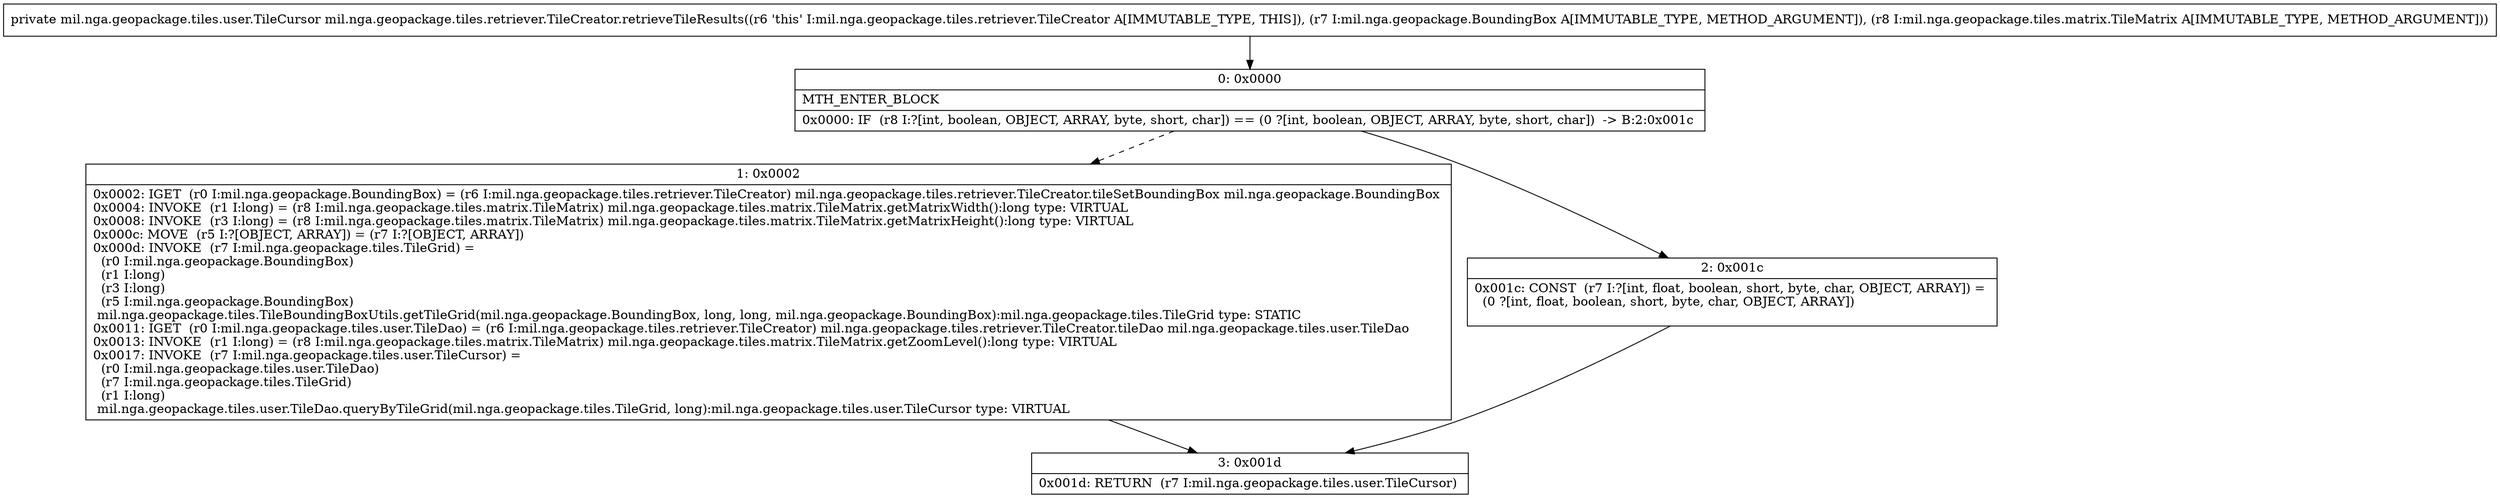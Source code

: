 digraph "CFG formil.nga.geopackage.tiles.retriever.TileCreator.retrieveTileResults(Lmil\/nga\/geopackage\/BoundingBox;Lmil\/nga\/geopackage\/tiles\/matrix\/TileMatrix;)Lmil\/nga\/geopackage\/tiles\/user\/TileCursor;" {
Node_0 [shape=record,label="{0\:\ 0x0000|MTH_ENTER_BLOCK\l|0x0000: IF  (r8 I:?[int, boolean, OBJECT, ARRAY, byte, short, char]) == (0 ?[int, boolean, OBJECT, ARRAY, byte, short, char])  \-\> B:2:0x001c \l}"];
Node_1 [shape=record,label="{1\:\ 0x0002|0x0002: IGET  (r0 I:mil.nga.geopackage.BoundingBox) = (r6 I:mil.nga.geopackage.tiles.retriever.TileCreator) mil.nga.geopackage.tiles.retriever.TileCreator.tileSetBoundingBox mil.nga.geopackage.BoundingBox \l0x0004: INVOKE  (r1 I:long) = (r8 I:mil.nga.geopackage.tiles.matrix.TileMatrix) mil.nga.geopackage.tiles.matrix.TileMatrix.getMatrixWidth():long type: VIRTUAL \l0x0008: INVOKE  (r3 I:long) = (r8 I:mil.nga.geopackage.tiles.matrix.TileMatrix) mil.nga.geopackage.tiles.matrix.TileMatrix.getMatrixHeight():long type: VIRTUAL \l0x000c: MOVE  (r5 I:?[OBJECT, ARRAY]) = (r7 I:?[OBJECT, ARRAY]) \l0x000d: INVOKE  (r7 I:mil.nga.geopackage.tiles.TileGrid) = \l  (r0 I:mil.nga.geopackage.BoundingBox)\l  (r1 I:long)\l  (r3 I:long)\l  (r5 I:mil.nga.geopackage.BoundingBox)\l mil.nga.geopackage.tiles.TileBoundingBoxUtils.getTileGrid(mil.nga.geopackage.BoundingBox, long, long, mil.nga.geopackage.BoundingBox):mil.nga.geopackage.tiles.TileGrid type: STATIC \l0x0011: IGET  (r0 I:mil.nga.geopackage.tiles.user.TileDao) = (r6 I:mil.nga.geopackage.tiles.retriever.TileCreator) mil.nga.geopackage.tiles.retriever.TileCreator.tileDao mil.nga.geopackage.tiles.user.TileDao \l0x0013: INVOKE  (r1 I:long) = (r8 I:mil.nga.geopackage.tiles.matrix.TileMatrix) mil.nga.geopackage.tiles.matrix.TileMatrix.getZoomLevel():long type: VIRTUAL \l0x0017: INVOKE  (r7 I:mil.nga.geopackage.tiles.user.TileCursor) = \l  (r0 I:mil.nga.geopackage.tiles.user.TileDao)\l  (r7 I:mil.nga.geopackage.tiles.TileGrid)\l  (r1 I:long)\l mil.nga.geopackage.tiles.user.TileDao.queryByTileGrid(mil.nga.geopackage.tiles.TileGrid, long):mil.nga.geopackage.tiles.user.TileCursor type: VIRTUAL \l}"];
Node_2 [shape=record,label="{2\:\ 0x001c|0x001c: CONST  (r7 I:?[int, float, boolean, short, byte, char, OBJECT, ARRAY]) = \l  (0 ?[int, float, boolean, short, byte, char, OBJECT, ARRAY])\l \l}"];
Node_3 [shape=record,label="{3\:\ 0x001d|0x001d: RETURN  (r7 I:mil.nga.geopackage.tiles.user.TileCursor) \l}"];
MethodNode[shape=record,label="{private mil.nga.geopackage.tiles.user.TileCursor mil.nga.geopackage.tiles.retriever.TileCreator.retrieveTileResults((r6 'this' I:mil.nga.geopackage.tiles.retriever.TileCreator A[IMMUTABLE_TYPE, THIS]), (r7 I:mil.nga.geopackage.BoundingBox A[IMMUTABLE_TYPE, METHOD_ARGUMENT]), (r8 I:mil.nga.geopackage.tiles.matrix.TileMatrix A[IMMUTABLE_TYPE, METHOD_ARGUMENT])) }"];
MethodNode -> Node_0;
Node_0 -> Node_1[style=dashed];
Node_0 -> Node_2;
Node_1 -> Node_3;
Node_2 -> Node_3;
}

